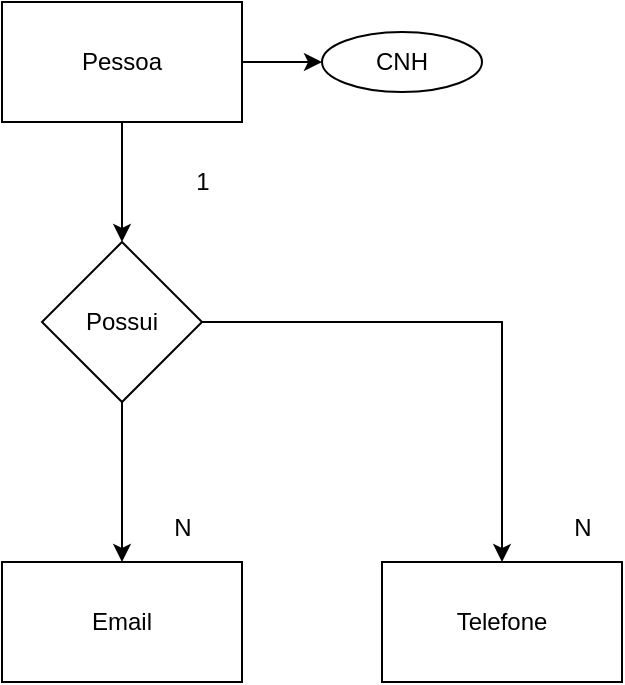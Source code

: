 <mxfile version="21.6.5" type="device">
  <diagram name="Página-1" id="gFSMIr1ERFidjbUPt9IA">
    <mxGraphModel dx="1050" dy="581" grid="1" gridSize="10" guides="1" tooltips="1" connect="1" arrows="1" fold="1" page="1" pageScale="1" pageWidth="827" pageHeight="1169" math="0" shadow="0">
      <root>
        <mxCell id="0" />
        <mxCell id="1" parent="0" />
        <mxCell id="aL2H0ZmbNTlF3iMIPRLW-6" style="edgeStyle=orthogonalEdgeStyle;rounded=0;orthogonalLoop=1;jettySize=auto;html=1;entryX=0.5;entryY=0;entryDx=0;entryDy=0;" parent="1" source="aL2H0ZmbNTlF3iMIPRLW-1" target="aL2H0ZmbNTlF3iMIPRLW-5" edge="1">
          <mxGeometry relative="1" as="geometry" />
        </mxCell>
        <mxCell id="aL2H0ZmbNTlF3iMIPRLW-9" style="edgeStyle=orthogonalEdgeStyle;rounded=0;orthogonalLoop=1;jettySize=auto;html=1;entryX=0;entryY=0.5;entryDx=0;entryDy=0;" parent="1" source="aL2H0ZmbNTlF3iMIPRLW-1" target="aL2H0ZmbNTlF3iMIPRLW-2" edge="1">
          <mxGeometry relative="1" as="geometry" />
        </mxCell>
        <mxCell id="aL2H0ZmbNTlF3iMIPRLW-1" value="Pessoa" style="rounded=0;whiteSpace=wrap;html=1;" parent="1" vertex="1">
          <mxGeometry x="120" y="80" width="120" height="60" as="geometry" />
        </mxCell>
        <mxCell id="aL2H0ZmbNTlF3iMIPRLW-2" value="CNH" style="ellipse;whiteSpace=wrap;html=1;" parent="1" vertex="1">
          <mxGeometry x="280" y="95" width="80" height="30" as="geometry" />
        </mxCell>
        <mxCell id="aL2H0ZmbNTlF3iMIPRLW-3" value="Email" style="rounded=0;whiteSpace=wrap;html=1;" parent="1" vertex="1">
          <mxGeometry x="120" y="360" width="120" height="60" as="geometry" />
        </mxCell>
        <mxCell id="aL2H0ZmbNTlF3iMIPRLW-4" value="Telefone" style="rounded=0;whiteSpace=wrap;html=1;" parent="1" vertex="1">
          <mxGeometry x="310" y="360" width="120" height="60" as="geometry" />
        </mxCell>
        <mxCell id="aL2H0ZmbNTlF3iMIPRLW-7" style="edgeStyle=orthogonalEdgeStyle;rounded=0;orthogonalLoop=1;jettySize=auto;html=1;" parent="1" source="aL2H0ZmbNTlF3iMIPRLW-5" target="aL2H0ZmbNTlF3iMIPRLW-3" edge="1">
          <mxGeometry relative="1" as="geometry" />
        </mxCell>
        <mxCell id="aL2H0ZmbNTlF3iMIPRLW-8" style="edgeStyle=orthogonalEdgeStyle;rounded=0;orthogonalLoop=1;jettySize=auto;html=1;" parent="1" source="aL2H0ZmbNTlF3iMIPRLW-5" target="aL2H0ZmbNTlF3iMIPRLW-4" edge="1">
          <mxGeometry relative="1" as="geometry" />
        </mxCell>
        <mxCell id="aL2H0ZmbNTlF3iMIPRLW-5" value="Possui" style="rhombus;whiteSpace=wrap;html=1;" parent="1" vertex="1">
          <mxGeometry x="140" y="200" width="80" height="80" as="geometry" />
        </mxCell>
        <mxCell id="aL2H0ZmbNTlF3iMIPRLW-10" value="1" style="text;html=1;align=center;verticalAlign=middle;resizable=0;points=[];autosize=1;strokeColor=none;fillColor=none;" parent="1" vertex="1">
          <mxGeometry x="205" y="155" width="30" height="30" as="geometry" />
        </mxCell>
        <mxCell id="McEdtDDWsp1TeOlzsuXy-1" value="N" style="text;html=1;align=center;verticalAlign=middle;resizable=0;points=[];autosize=1;strokeColor=none;fillColor=none;" vertex="1" parent="1">
          <mxGeometry x="195" y="328" width="30" height="30" as="geometry" />
        </mxCell>
        <mxCell id="McEdtDDWsp1TeOlzsuXy-2" value="N" style="text;html=1;align=center;verticalAlign=middle;resizable=0;points=[];autosize=1;strokeColor=none;fillColor=none;" vertex="1" parent="1">
          <mxGeometry x="395" y="328" width="30" height="30" as="geometry" />
        </mxCell>
      </root>
    </mxGraphModel>
  </diagram>
</mxfile>
